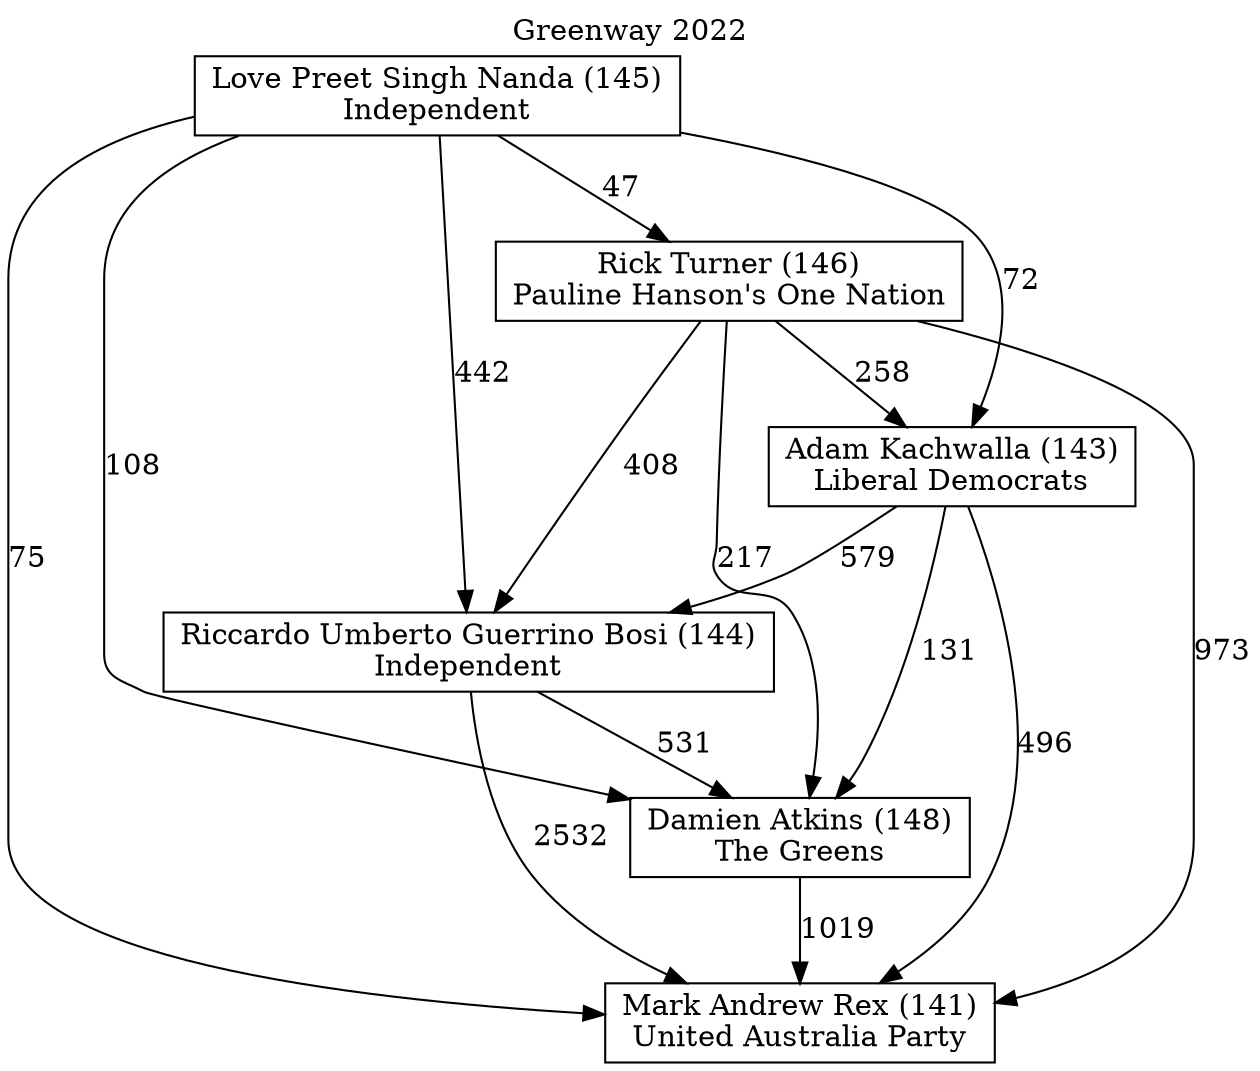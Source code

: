 // House preference flow
digraph "Mark Andrew Rex (141)_Greenway_2022" {
	graph [label="Greenway 2022" labelloc=t mclimit=2]
	node [shape=box]
	"Mark Andrew Rex (141)" [label="Mark Andrew Rex (141)
United Australia Party"]
	"Damien Atkins (148)" [label="Damien Atkins (148)
The Greens"]
	"Riccardo Umberto Guerrino Bosi (144)" [label="Riccardo Umberto Guerrino Bosi (144)
Independent"]
	"Adam Kachwalla (143)" [label="Adam Kachwalla (143)
Liberal Democrats"]
	"Rick Turner (146)" [label="Rick Turner (146)
Pauline Hanson's One Nation"]
	"Love Preet Singh Nanda (145)" [label="Love Preet Singh Nanda (145)
Independent"]
	"Damien Atkins (148)" -> "Mark Andrew Rex (141)" [label=1019]
	"Riccardo Umberto Guerrino Bosi (144)" -> "Damien Atkins (148)" [label=531]
	"Adam Kachwalla (143)" -> "Riccardo Umberto Guerrino Bosi (144)" [label=579]
	"Rick Turner (146)" -> "Adam Kachwalla (143)" [label=258]
	"Love Preet Singh Nanda (145)" -> "Rick Turner (146)" [label=47]
	"Riccardo Umberto Guerrino Bosi (144)" -> "Mark Andrew Rex (141)" [label=2532]
	"Adam Kachwalla (143)" -> "Mark Andrew Rex (141)" [label=496]
	"Rick Turner (146)" -> "Mark Andrew Rex (141)" [label=973]
	"Love Preet Singh Nanda (145)" -> "Mark Andrew Rex (141)" [label=75]
	"Love Preet Singh Nanda (145)" -> "Adam Kachwalla (143)" [label=72]
	"Rick Turner (146)" -> "Riccardo Umberto Guerrino Bosi (144)" [label=408]
	"Love Preet Singh Nanda (145)" -> "Riccardo Umberto Guerrino Bosi (144)" [label=442]
	"Adam Kachwalla (143)" -> "Damien Atkins (148)" [label=131]
	"Rick Turner (146)" -> "Damien Atkins (148)" [label=217]
	"Love Preet Singh Nanda (145)" -> "Damien Atkins (148)" [label=108]
}
